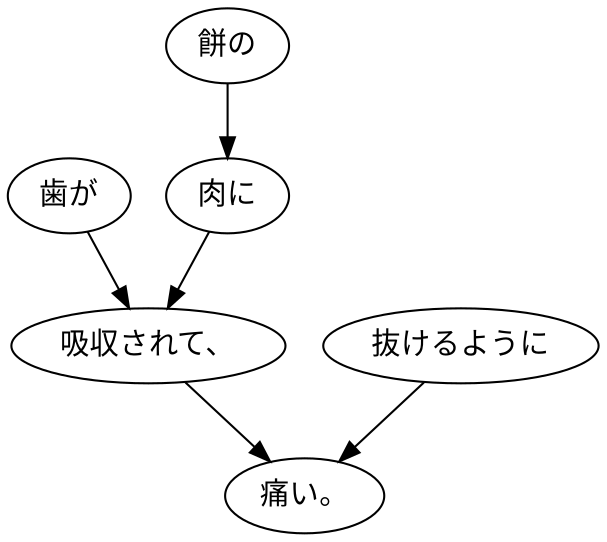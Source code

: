 digraph graph602 {
	node0 [label="歯が"];
	node1 [label="餅の"];
	node2 [label="肉に"];
	node3 [label="吸収されて、"];
	node4 [label="抜けるように"];
	node5 [label="痛い。"];
	node0 -> node3;
	node1 -> node2;
	node2 -> node3;
	node3 -> node5;
	node4 -> node5;
}
